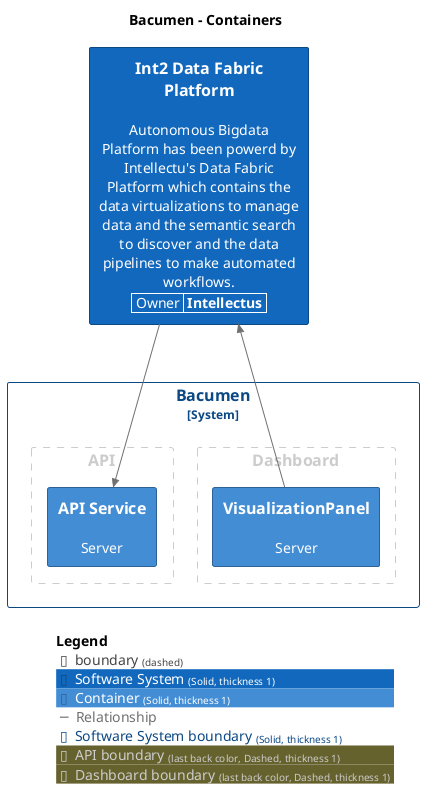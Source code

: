 @startuml
set separator none
title Bacumen - Containers

top to bottom direction

!include <C4/C4>
!include <C4/C4_Context>
!include <C4/C4_Container>

AddElementTag("Software System", $bgColor="#1168bd", $borderColor="#0b4884", $fontColor="#ffffff", $sprite="", $shadowing="", $borderStyle="Solid", $borderThickness="1")
AddElementTag("Container", $bgColor="#438dd5", $borderColor="#2e6295", $fontColor="#ffffff", $sprite="", $shadowing="", $borderStyle="Solid", $borderThickness="1")

AddRelTag("Relationship", $textColor="#707070", $lineColor="#707070", $lineStyle = "")

AddBoundaryTag("Software System", $bgColor="#ffffff", $borderColor="#0b4884", $fontColor="#0b4884", $shadowing="", $borderStyle="Solid", $borderThickness="1")

WithoutPropertyHeader()
AddProperty("Owner","Intellectus")
System(Int2DataFabricPlatform, "Int2 Data Fabric Platform", $descr="Autonomous Bigdata Platform has been powerd by Intellectu's Data Fabric Platform which contains the data virtualizations to manage data and the semantic search to discover and the data pipelines to make automated workflows.", $tags="Software System", $link="")

System_Boundary("Bacumen_boundary", "Bacumen", $tags="Software System") {
  AddBoundaryTag("API", $borderColor="#cccccc", $fontColor="#cccccc", $borderStyle="Dashed", $borderThickness="1")
  Boundary(group_1, "API", $tags="API") {
    Container(Bacumen.APIService, "API Service", $techn="", $descr="Server", $tags="Container", $link="")
  }

  AddBoundaryTag("Dashboard", $borderColor="#cccccc", $fontColor="#cccccc", $borderStyle="Dashed", $borderThickness="1")
  Boundary(group_2, "Dashboard", $tags="Dashboard") {
    Container(Bacumen.VisualizationPanel, "VisualizationPanel", $techn="", $descr="Server", $tags="Container", $link="")
  }

}

Rel(Bacumen.VisualizationPanel, Int2DataFabricPlatform, "", $techn="", $tags="Relationship", $link="")
Rel(Int2DataFabricPlatform, Bacumen.APIService, "", $techn="", $tags="Relationship", $link="")

SHOW_LEGEND(true)
@enduml